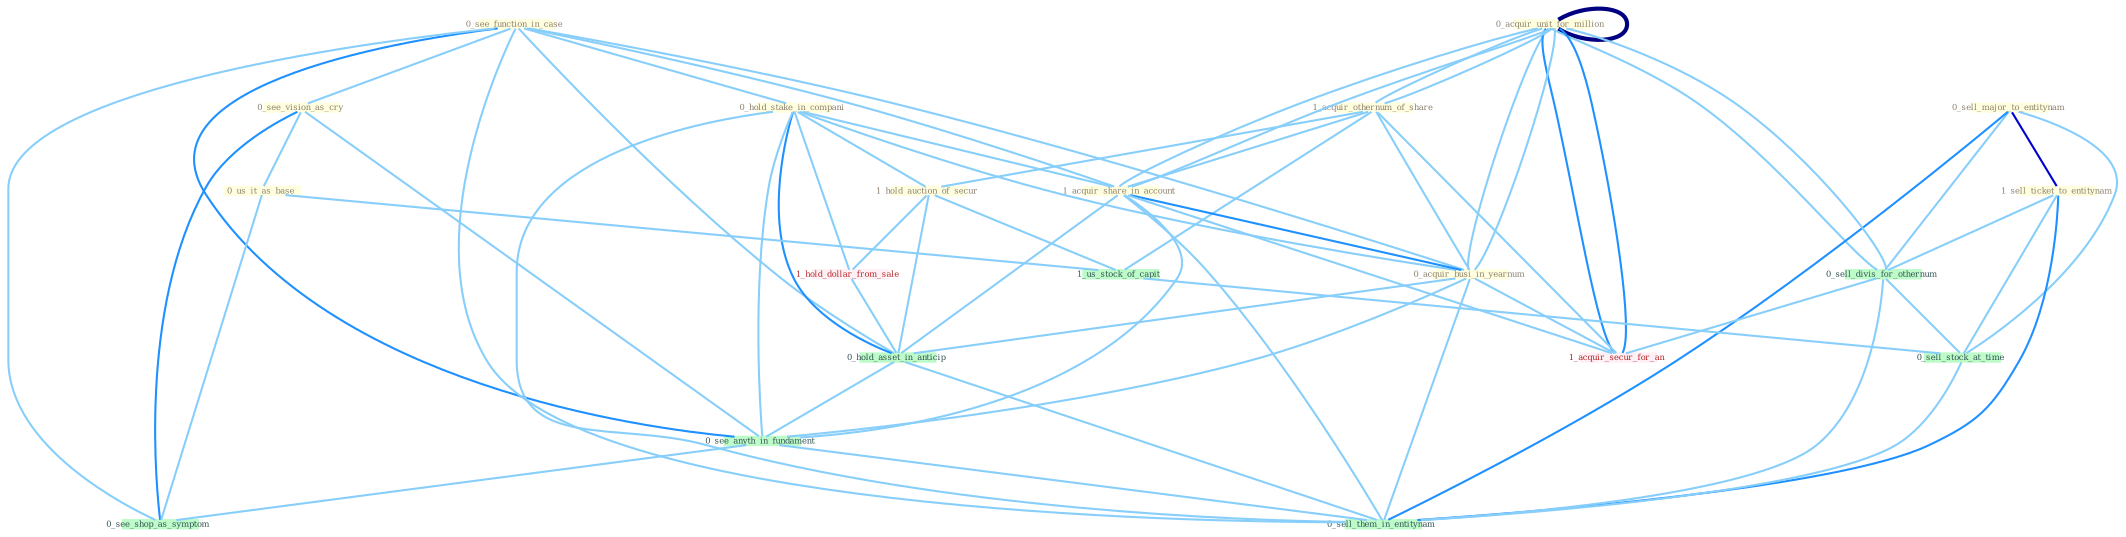 Graph G{ 
    node
    [shape=polygon,style=filled,width=.5,height=.06,color="#BDFCC9",fixedsize=true,fontsize=4,
    fontcolor="#2f4f4f"];
    {node
    [color="#ffffe0", fontcolor="#8b7d6b"] "0_acquir_unit_for_million " "1_acquir_othernum_of_share " "0_see_function_in_case " "0_hold_stake_in_compani " "1_hold_auction_of_secur " "0_see_vision_as_cry " "1_acquir_share_in_account " "0_acquir_busi_in_yearnum " "0_sell_major_to_entitynam " "1_sell_ticket_to_entitynam " "0_us_it_as_base "}
{node [color="#fff0f5", fontcolor="#b22222"] "1_acquir_secur_for_an " "1_hold_dollar_from_sale "}
edge [color="#B0E2FF"];

	"0_acquir_unit_for_million " -- "1_acquir_othernum_of_share " [w="1", color="#87cefa" ];
	"0_acquir_unit_for_million " -- "1_acquir_share_in_account " [w="1", color="#87cefa" ];
	"0_acquir_unit_for_million " -- "0_acquir_busi_in_yearnum " [w="1", color="#87cefa" ];
	"0_acquir_unit_for_million " -- "0_sell_divis_for_othernum " [w="1", color="#87cefa" ];
	"0_acquir_unit_for_million " -- "1_acquir_secur_for_an " [w="2", color="#1e90ff" , len=0.8];
	"0_acquir_unit_for_million " -- "0_acquir_unit_for_million " [w="4", style=bold, color="#000080", len=0.4];
	"1_acquir_othernum_of_share " -- "1_hold_auction_of_secur " [w="1", color="#87cefa" ];
	"1_acquir_othernum_of_share " -- "1_acquir_share_in_account " [w="1", color="#87cefa" ];
	"1_acquir_othernum_of_share " -- "0_acquir_busi_in_yearnum " [w="1", color="#87cefa" ];
	"1_acquir_othernum_of_share " -- "1_acquir_secur_for_an " [w="1", color="#87cefa" ];
	"1_acquir_othernum_of_share " -- "1_us_stock_of_capit " [w="1", color="#87cefa" ];
	"1_acquir_othernum_of_share " -- "0_acquir_unit_for_million " [w="1", color="#87cefa" ];
	"0_see_function_in_case " -- "0_hold_stake_in_compani " [w="1", color="#87cefa" ];
	"0_see_function_in_case " -- "0_see_vision_as_cry " [w="1", color="#87cefa" ];
	"0_see_function_in_case " -- "1_acquir_share_in_account " [w="1", color="#87cefa" ];
	"0_see_function_in_case " -- "0_acquir_busi_in_yearnum " [w="1", color="#87cefa" ];
	"0_see_function_in_case " -- "0_hold_asset_in_anticip " [w="1", color="#87cefa" ];
	"0_see_function_in_case " -- "0_see_anyth_in_fundament " [w="2", color="#1e90ff" , len=0.8];
	"0_see_function_in_case " -- "0_see_shop_as_symptom " [w="1", color="#87cefa" ];
	"0_see_function_in_case " -- "0_sell_them_in_entitynam " [w="1", color="#87cefa" ];
	"0_hold_stake_in_compani " -- "1_hold_auction_of_secur " [w="1", color="#87cefa" ];
	"0_hold_stake_in_compani " -- "1_acquir_share_in_account " [w="1", color="#87cefa" ];
	"0_hold_stake_in_compani " -- "0_acquir_busi_in_yearnum " [w="1", color="#87cefa" ];
	"0_hold_stake_in_compani " -- "1_hold_dollar_from_sale " [w="1", color="#87cefa" ];
	"0_hold_stake_in_compani " -- "0_hold_asset_in_anticip " [w="2", color="#1e90ff" , len=0.8];
	"0_hold_stake_in_compani " -- "0_see_anyth_in_fundament " [w="1", color="#87cefa" ];
	"0_hold_stake_in_compani " -- "0_sell_them_in_entitynam " [w="1", color="#87cefa" ];
	"1_hold_auction_of_secur " -- "1_us_stock_of_capit " [w="1", color="#87cefa" ];
	"1_hold_auction_of_secur " -- "1_hold_dollar_from_sale " [w="1", color="#87cefa" ];
	"1_hold_auction_of_secur " -- "0_hold_asset_in_anticip " [w="1", color="#87cefa" ];
	"0_see_vision_as_cry " -- "0_us_it_as_base " [w="1", color="#87cefa" ];
	"0_see_vision_as_cry " -- "0_see_anyth_in_fundament " [w="1", color="#87cefa" ];
	"0_see_vision_as_cry " -- "0_see_shop_as_symptom " [w="2", color="#1e90ff" , len=0.8];
	"1_acquir_share_in_account " -- "0_acquir_busi_in_yearnum " [w="2", color="#1e90ff" , len=0.8];
	"1_acquir_share_in_account " -- "1_acquir_secur_for_an " [w="1", color="#87cefa" ];
	"1_acquir_share_in_account " -- "0_hold_asset_in_anticip " [w="1", color="#87cefa" ];
	"1_acquir_share_in_account " -- "0_see_anyth_in_fundament " [w="1", color="#87cefa" ];
	"1_acquir_share_in_account " -- "0_acquir_unit_for_million " [w="1", color="#87cefa" ];
	"1_acquir_share_in_account " -- "0_sell_them_in_entitynam " [w="1", color="#87cefa" ];
	"0_acquir_busi_in_yearnum " -- "1_acquir_secur_for_an " [w="1", color="#87cefa" ];
	"0_acquir_busi_in_yearnum " -- "0_hold_asset_in_anticip " [w="1", color="#87cefa" ];
	"0_acquir_busi_in_yearnum " -- "0_see_anyth_in_fundament " [w="1", color="#87cefa" ];
	"0_acquir_busi_in_yearnum " -- "0_acquir_unit_for_million " [w="1", color="#87cefa" ];
	"0_acquir_busi_in_yearnum " -- "0_sell_them_in_entitynam " [w="1", color="#87cefa" ];
	"0_sell_major_to_entitynam " -- "1_sell_ticket_to_entitynam " [w="3", color="#0000cd" , len=0.6];
	"0_sell_major_to_entitynam " -- "0_sell_divis_for_othernum " [w="1", color="#87cefa" ];
	"0_sell_major_to_entitynam " -- "0_sell_stock_at_time " [w="1", color="#87cefa" ];
	"0_sell_major_to_entitynam " -- "0_sell_them_in_entitynam " [w="2", color="#1e90ff" , len=0.8];
	"1_sell_ticket_to_entitynam " -- "0_sell_divis_for_othernum " [w="1", color="#87cefa" ];
	"1_sell_ticket_to_entitynam " -- "0_sell_stock_at_time " [w="1", color="#87cefa" ];
	"1_sell_ticket_to_entitynam " -- "0_sell_them_in_entitynam " [w="2", color="#1e90ff" , len=0.8];
	"0_us_it_as_base " -- "1_us_stock_of_capit " [w="1", color="#87cefa" ];
	"0_us_it_as_base " -- "0_see_shop_as_symptom " [w="1", color="#87cefa" ];
	"0_sell_divis_for_othernum " -- "1_acquir_secur_for_an " [w="1", color="#87cefa" ];
	"0_sell_divis_for_othernum " -- "0_sell_stock_at_time " [w="1", color="#87cefa" ];
	"0_sell_divis_for_othernum " -- "0_acquir_unit_for_million " [w="1", color="#87cefa" ];
	"0_sell_divis_for_othernum " -- "0_sell_them_in_entitynam " [w="1", color="#87cefa" ];
	"1_acquir_secur_for_an " -- "0_acquir_unit_for_million " [w="2", color="#1e90ff" , len=0.8];
	"1_us_stock_of_capit " -- "0_sell_stock_at_time " [w="1", color="#87cefa" ];
	"1_hold_dollar_from_sale " -- "0_hold_asset_in_anticip " [w="1", color="#87cefa" ];
	"0_hold_asset_in_anticip " -- "0_see_anyth_in_fundament " [w="1", color="#87cefa" ];
	"0_hold_asset_in_anticip " -- "0_sell_them_in_entitynam " [w="1", color="#87cefa" ];
	"0_sell_stock_at_time " -- "0_sell_them_in_entitynam " [w="1", color="#87cefa" ];
	"0_see_anyth_in_fundament " -- "0_see_shop_as_symptom " [w="1", color="#87cefa" ];
	"0_see_anyth_in_fundament " -- "0_sell_them_in_entitynam " [w="1", color="#87cefa" ];
}